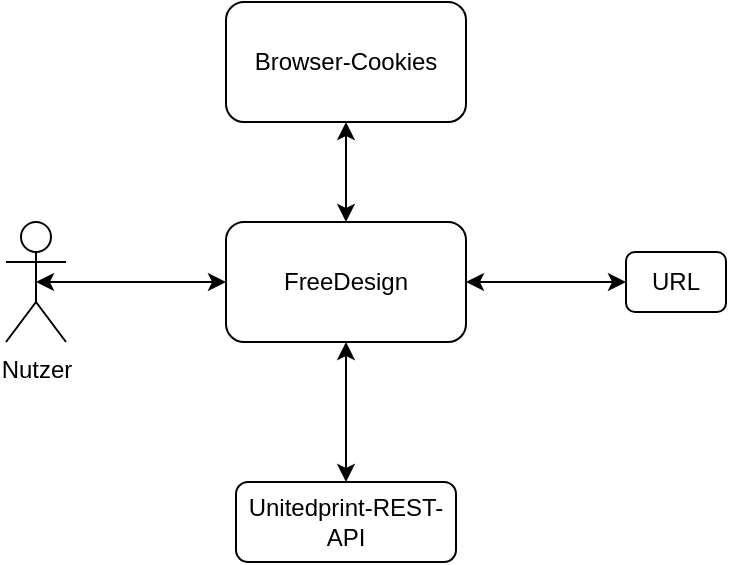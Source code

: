 <mxfile version="14.2.7" type="github">
  <diagram name="Page-1" id="e7e014a7-5840-1c2e-5031-d8a46d1fe8dd">
    <mxGraphModel dx="1074" dy="770" grid="1" gridSize="10" guides="1" tooltips="1" connect="1" arrows="1" fold="1" page="1" pageScale="1" pageWidth="827" pageHeight="1169" background="#ffffff" math="0" shadow="0">
      <root>
        <mxCell id="0" />
        <mxCell id="1" parent="0" />
        <mxCell id="Fq0vWzaQhlxmSQQudH5W-42" value="FreeDesign" style="rounded=1;whiteSpace=wrap;html=1;" parent="1" vertex="1">
          <mxGeometry x="230" y="160" width="120" height="60" as="geometry" />
        </mxCell>
        <mxCell id="Fq0vWzaQhlxmSQQudH5W-44" value="Unitedprint-REST-API" style="rounded=1;whiteSpace=wrap;html=1;" parent="1" vertex="1">
          <mxGeometry x="235" y="290" width="110" height="40" as="geometry" />
        </mxCell>
        <mxCell id="Fq0vWzaQhlxmSQQudH5W-45" value="" style="endArrow=classic;startArrow=classic;html=1;entryX=0.5;entryY=1;entryDx=0;entryDy=0;exitX=0.5;exitY=0;exitDx=0;exitDy=0;" parent="1" source="Fq0vWzaQhlxmSQQudH5W-44" target="Fq0vWzaQhlxmSQQudH5W-42" edge="1">
          <mxGeometry width="50" height="50" relative="1" as="geometry">
            <mxPoint x="170" y="310" as="sourcePoint" />
            <mxPoint x="220" y="260" as="targetPoint" />
          </mxGeometry>
        </mxCell>
        <mxCell id="Fq0vWzaQhlxmSQQudH5W-46" value="Nutzer" style="shape=umlActor;verticalLabelPosition=bottom;verticalAlign=top;html=1;outlineConnect=0;" parent="1" vertex="1">
          <mxGeometry x="120" y="160" width="30" height="60" as="geometry" />
        </mxCell>
        <mxCell id="Fq0vWzaQhlxmSQQudH5W-47" value="" style="endArrow=classic;startArrow=classic;html=1;entryX=0;entryY=0.5;entryDx=0;entryDy=0;exitX=0.5;exitY=0.5;exitDx=0;exitDy=0;exitPerimeter=0;" parent="1" source="Fq0vWzaQhlxmSQQudH5W-46" target="Fq0vWzaQhlxmSQQudH5W-42" edge="1">
          <mxGeometry width="50" height="50" relative="1" as="geometry">
            <mxPoint x="170" y="280" as="sourcePoint" />
            <mxPoint x="220" y="230" as="targetPoint" />
          </mxGeometry>
        </mxCell>
        <mxCell id="Fq0vWzaQhlxmSQQudH5W-50" value="" style="endArrow=classic;startArrow=classic;html=1;exitX=1;exitY=0.5;exitDx=0;exitDy=0;" parent="1" source="Fq0vWzaQhlxmSQQudH5W-42" target="Fq0vWzaQhlxmSQQudH5W-51" edge="1">
          <mxGeometry width="50" height="50" relative="1" as="geometry">
            <mxPoint x="410" y="200" as="sourcePoint" />
            <mxPoint x="460" y="150" as="targetPoint" />
          </mxGeometry>
        </mxCell>
        <mxCell id="Fq0vWzaQhlxmSQQudH5W-51" value="URL" style="rounded=1;whiteSpace=wrap;html=1;" parent="1" vertex="1">
          <mxGeometry x="430" y="175" width="50" height="30" as="geometry" />
        </mxCell>
        <mxCell id="9N0DKvMNuBM4yZa6H4ed-1" value="Browser-Cookies" style="rounded=1;whiteSpace=wrap;html=1;" vertex="1" parent="1">
          <mxGeometry x="230" y="50" width="120" height="60" as="geometry" />
        </mxCell>
        <mxCell id="9N0DKvMNuBM4yZa6H4ed-2" value="" style="endArrow=classic;startArrow=classic;html=1;entryX=0.5;entryY=1;entryDx=0;entryDy=0;exitX=0.5;exitY=0;exitDx=0;exitDy=0;" edge="1" parent="1" source="Fq0vWzaQhlxmSQQudH5W-42" target="9N0DKvMNuBM4yZa6H4ed-1">
          <mxGeometry width="50" height="50" relative="1" as="geometry">
            <mxPoint x="140" y="150" as="sourcePoint" />
            <mxPoint x="190" y="100" as="targetPoint" />
          </mxGeometry>
        </mxCell>
      </root>
    </mxGraphModel>
  </diagram>
</mxfile>
